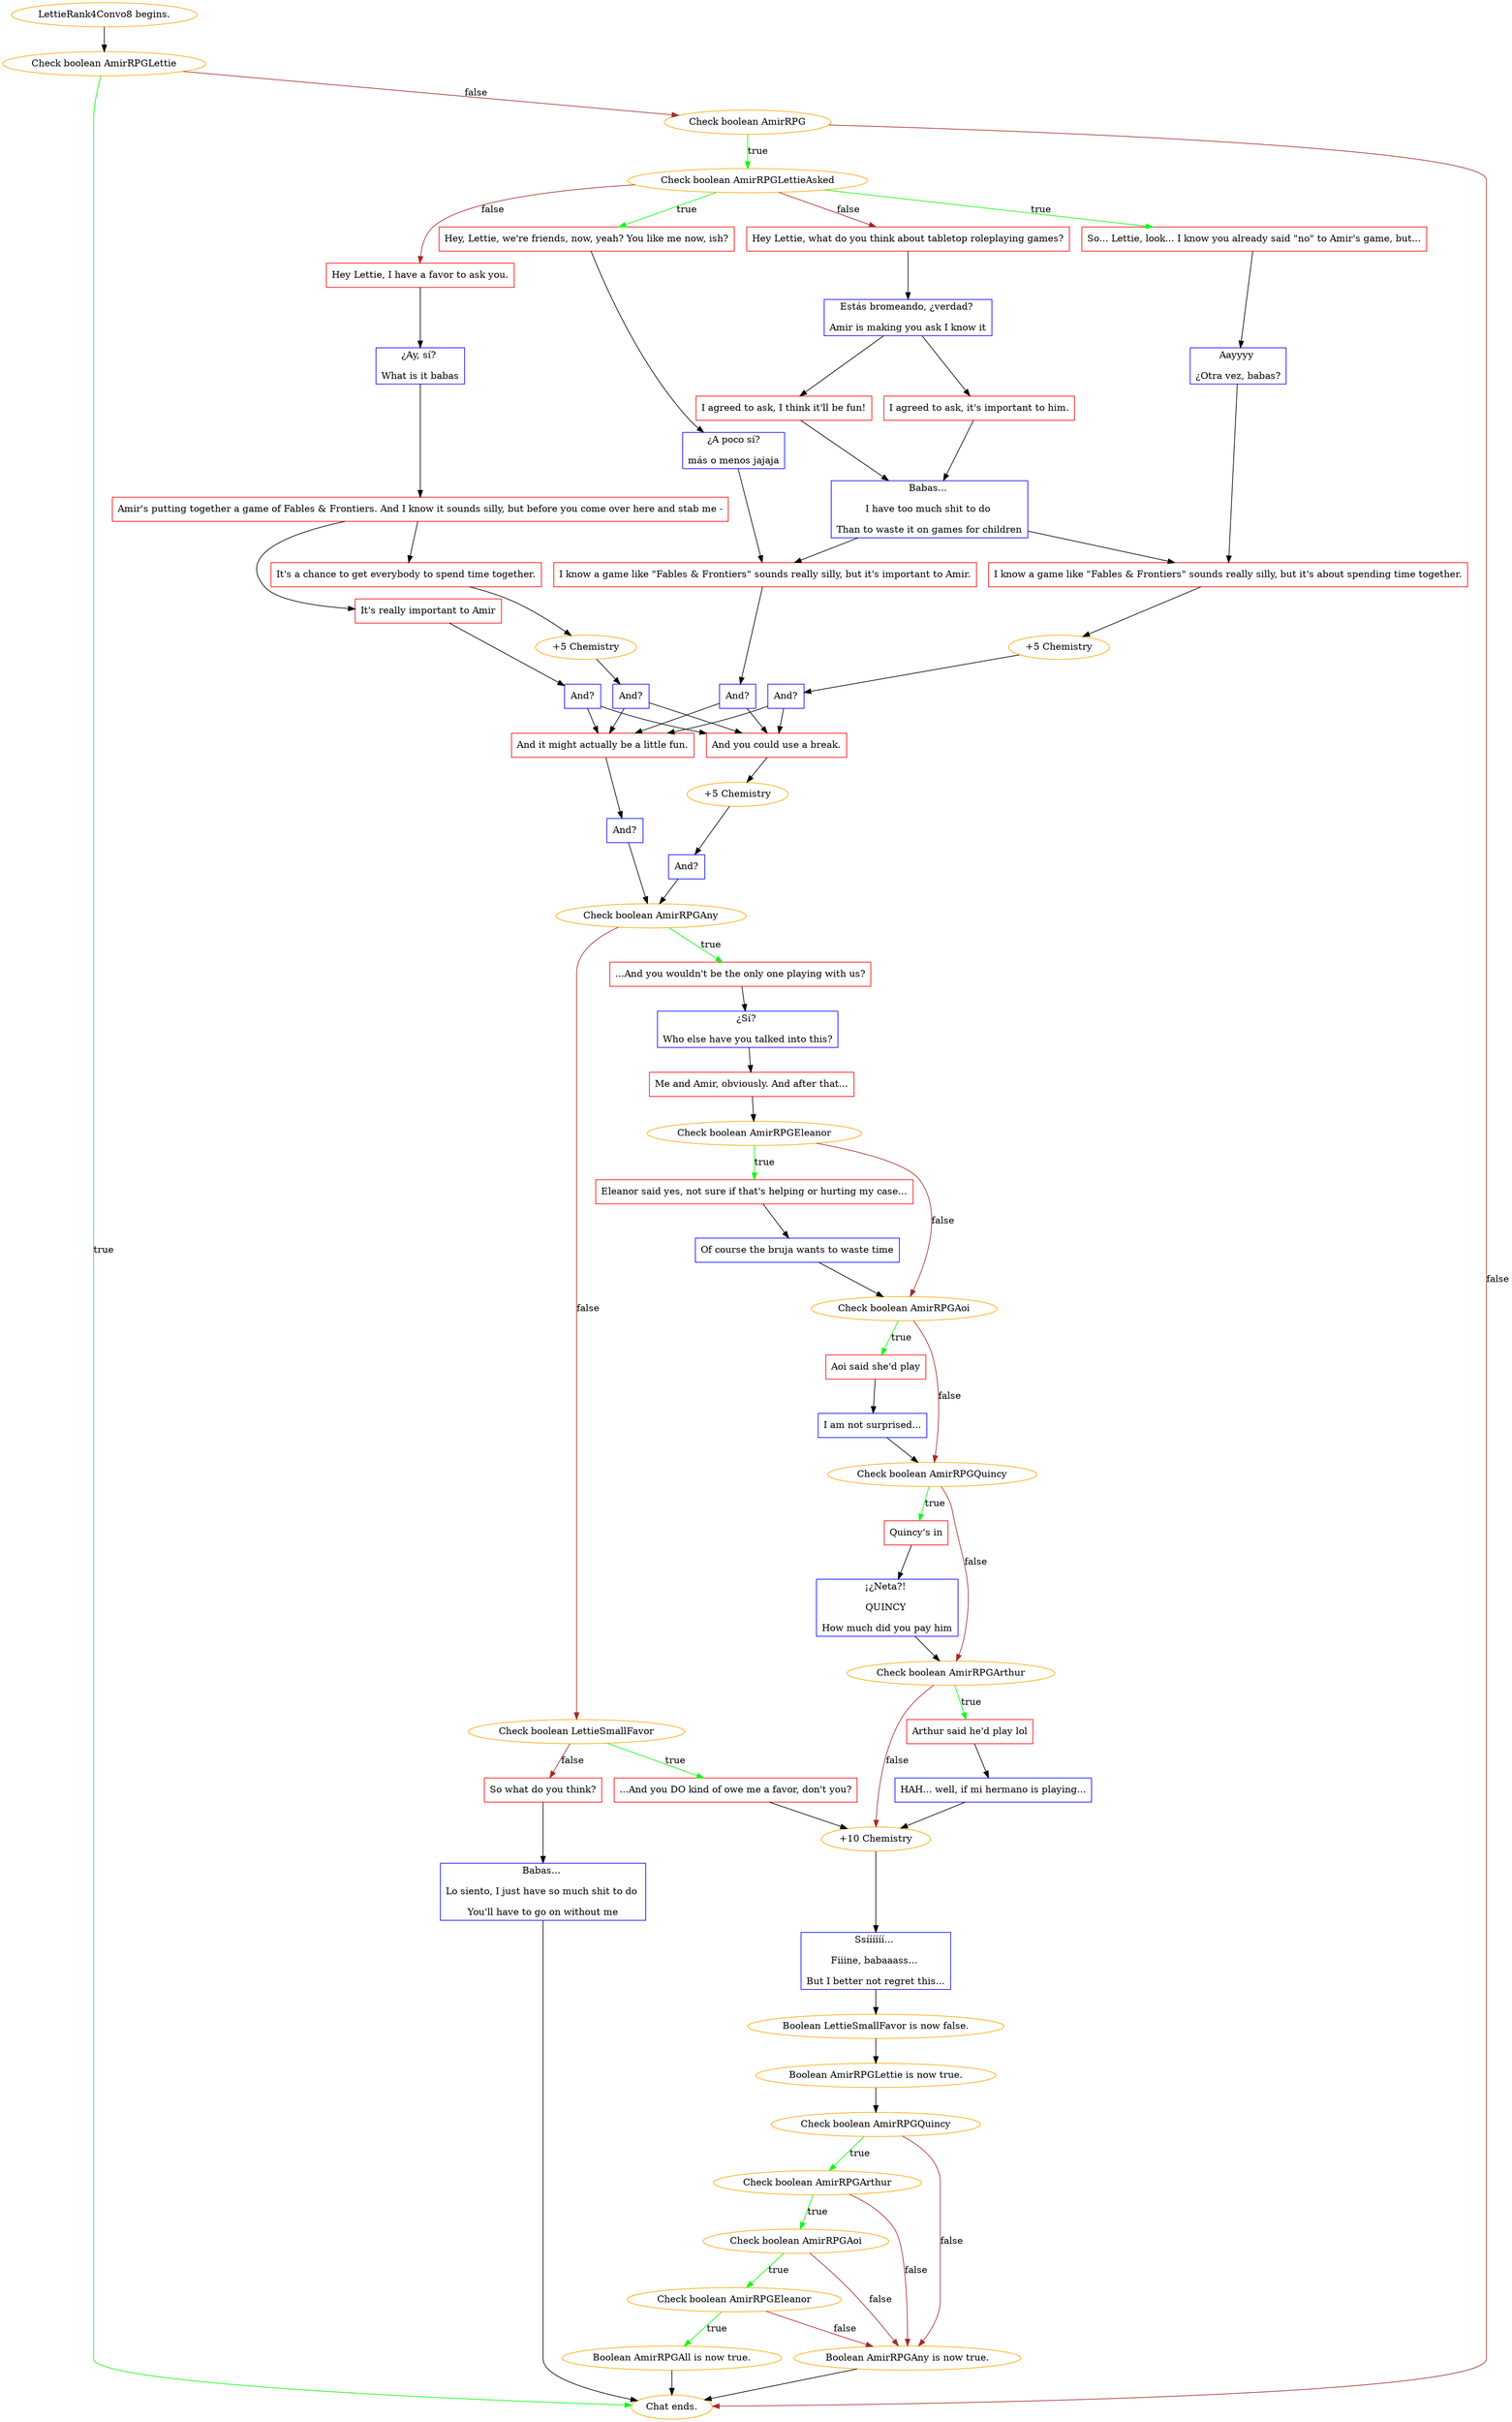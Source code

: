 digraph {
	"LettieRank4Convo8 begins." [color=orange];
		"LettieRank4Convo8 begins." -> 1477;
	1477 [label="Check boolean AmirRPGLettie",color=orange];
		1477 -> "Chat ends." [label=true,color=green];
		1477 -> 1476 [label=false,color=brown];
	"Chat ends." [color=orange];
	1476 [label="Check boolean AmirRPG",color=orange];
		1476 -> 1480 [label=true,color=green];
		1476 -> "Chat ends." [label=false,color=brown];
	1480 [label="Check boolean AmirRPGLettieAsked",color=orange];
		1480 -> 1479 [label=true,color=green];
		1480 -> 1481 [label=true,color=green];
		1480 -> 1482 [label=false,color=brown];
		1480 -> 1483 [label=false,color=brown];
	1479 [label="So... Lettie, look... I know you already said \"no\" to Amir's game, but...",shape=box,color=red];
		1479 -> 1484;
	1481 [label="Hey, Lettie, we're friends, now, yeah? You like me now, ish?",shape=box,color=red];
		1481 -> 1485;
	1482 [label="Hey Lettie, what do you think about tabletop roleplaying games?",shape=box,color=red];
		1482 -> 1486;
	1483 [label="Hey Lettie, I have a favor to ask you.",shape=box,color=red];
		1483 -> 1487;
	1484 [label="Aayyyy 
¿Otra vez, babas?",shape=box,color=blue];
		1484 -> 1495;
	1485 [label="¿A poco sí?
más o menos jajaja",shape=box,color=blue];
		1485 -> 1496;
	1486 [label="Estás bromeando, ¿verdad? 
Amir is making you ask I know it",shape=box,color=blue];
		1486 -> 1488;
		1486 -> 1489;
	1487 [label="¿Ay, sí? 
What is it babas",shape=box,color=blue];
		1487 -> 1491;
	1495 [label="I know a game like \"Fables & Frontiers\" sounds really silly, but it's about spending time together.",shape=box,color=red];
		1495 -> 1497;
	1496 [label="I know a game like \"Fables & Frontiers\" sounds really silly, but it's important to Amir.",shape=box,color=red];
		1496 -> 2453;
	1488 [label="I agreed to ask, I think it'll be fun!",shape=box,color=red];
		1488 -> 1490;
	1489 [label="I agreed to ask, it's important to him.",shape=box,color=red];
		1489 -> 1490;
	1491 [label="Amir's putting together a game of Fables & Frontiers. And I know it sounds silly, but before you come over here and stab me -",shape=box,color=red];
		1491 -> 1492;
		1491 -> 1493;
	1497 [label="+5 Chemistry",color=orange];
		1497 -> 2450;
	2453 [label="And?",shape=box,color=blue];
		2453 -> 1499;
		2453 -> 1498;
	1490 [label="Babas... 
I have too much shit to do 
Than to waste it on games for children",shape=box,color=blue];
		1490 -> 1495;
		1490 -> 1496;
	1492 [label="It's a chance to get everybody to spend time together.",shape=box,color=red];
		1492 -> 1494;
	1493 [label="It's really important to Amir",shape=box,color=red];
		1493 -> 2451;
	2450 [label="And?",shape=box,color=blue];
		2450 -> 1498;
		2450 -> 1499;
	1499 [label="And it might actually be a little fun.",shape=box,color=red];
		1499 -> 2454;
	1498 [label="And you could use a break.",shape=box,color=red];
		1498 -> 208;
	1494 [label="+5 Chemistry",color=orange];
		1494 -> 2449;
	2451 [label="And?",shape=box,color=blue];
		2451 -> 1498;
		2451 -> 1499;
	2454 [label="And?",shape=box,color=blue];
		2454 -> 1500;
	208 [label="+5 Chemistry",color=orange];
		208 -> 2452;
	2449 [label="And?",shape=box,color=blue];
		2449 -> 1498;
		2449 -> 1499;
	1500 [label="Check boolean AmirRPGAny",color=orange];
		1500 -> 1501 [label=true,color=green];
		1500 -> 1502 [label=false,color=brown];
	2452 [label="And?",shape=box,color=blue];
		2452 -> 1500;
	1501 [label="...And you wouldn't be the only one playing with us?",shape=box,color=red];
		1501 -> 1503;
	1502 [label="Check boolean LettieSmallFavor",color=orange];
		1502 -> 1504 [label=true,color=green];
		1502 -> 1505 [label=false,color=brown];
	1503 [label="¿Sí? 
Who else have you talked into this?",shape=box,color=blue];
		1503 -> 1508;
	1504 [label="...And you DO kind of owe me a favor, don't you?",shape=box,color=red];
		1504 -> 209;
	1505 [label="So what do you think?",shape=box,color=red];
		1505 -> 1506;
	1508 [label="Me and Amir, obviously. And after that...",shape=box,color=red];
		1508 -> 1509;
	209 [label="+10 Chemistry",color=orange];
		209 -> 1521;
	1506 [label="Babas... 
Lo siento, I just have so much shit to do 
You'll have to go on without me",shape=box,color=blue];
		1506 -> "Chat ends.";
	1509 [label="Check boolean AmirRPGEleanor",color=orange];
		1509 -> 1513 [label=true,color=green];
		1509 -> 1510 [label=false,color=brown];
	1521 [label="Ssíííííí... 
Fiiine, babaaass... 
But I better not regret this...",shape=box,color=blue];
		1521 -> "/EE/Types/Engine/ResetBooleanDialogueNode:LettieSmallFavor:/EE/Types/Engine/SetBooleanDialogueNode:AmirRPGLettie:1527";
	1513 [label="Eleanor said yes, not sure if that's helping or hurting my case...",shape=box,color=red];
		1513 -> 1517;
	1510 [label="Check boolean AmirRPGAoi",color=orange];
		1510 -> 1514 [label=true,color=green];
		1510 -> 1511 [label=false,color=brown];
	"/EE/Types/Engine/ResetBooleanDialogueNode:LettieSmallFavor:/EE/Types/Engine/SetBooleanDialogueNode:AmirRPGLettie:1527" [label="Boolean LettieSmallFavor is now false.",color=orange];
		"/EE/Types/Engine/ResetBooleanDialogueNode:LettieSmallFavor:/EE/Types/Engine/SetBooleanDialogueNode:AmirRPGLettie:1527" -> "/EE/Types/Engine/SetBooleanDialogueNode:AmirRPGLettie:1527";
	1517 [label="Of course the bruja wants to waste time",shape=box,color=blue];
		1517 -> 1510;
	1514 [label="Aoi said she'd play",shape=box,color=red];
		1514 -> 1518;
	1511 [label="Check boolean AmirRPGQuincy",color=orange];
		1511 -> 1515 [label=true,color=green];
		1511 -> 1512 [label=false,color=brown];
	"/EE/Types/Engine/SetBooleanDialogueNode:AmirRPGLettie:1527" [label="Boolean AmirRPGLettie is now true.",color=orange];
		"/EE/Types/Engine/SetBooleanDialogueNode:AmirRPGLettie:1527" -> 1527;
	1518 [label="I am not surprised...",shape=box,color=blue];
		1518 -> 1511;
	1515 [label="Quincy's in",shape=box,color=red];
		1515 -> 1519;
	1512 [label="Check boolean AmirRPGArthur",color=orange];
		1512 -> 1516 [label=true,color=green];
		1512 -> 209 [label=false,color=brown];
	1527 [label="Check boolean AmirRPGQuincy",color=orange];
		1527 -> 1526 [label=true,color=green];
		1527 -> "/EE/Types/Engine/SetBooleanDialogueNode:AmirRPGAny:Chat ends." [label=false,color=brown];
	1519 [label="¡¿Neta?! 
QUINCY 
How much did you pay him",shape=box,color=blue];
		1519 -> 1512;
	1516 [label="Arthur said he'd play lol",shape=box,color=red];
		1516 -> 1520;
	1526 [label="Check boolean AmirRPGArthur",color=orange];
		1526 -> 1525 [label=true,color=green];
		1526 -> "/EE/Types/Engine/SetBooleanDialogueNode:AmirRPGAny:Chat ends." [label=false,color=brown];
	"/EE/Types/Engine/SetBooleanDialogueNode:AmirRPGAny:Chat ends." [label="Boolean AmirRPGAny is now true.",color=orange];
		"/EE/Types/Engine/SetBooleanDialogueNode:AmirRPGAny:Chat ends." -> "Chat ends.";
	1520 [label="HAH... well, if mi hermano is playing...",shape=box,color=blue];
		1520 -> 209;
	1525 [label="Check boolean AmirRPGAoi",color=orange];
		1525 -> 1524 [label=true,color=green];
		1525 -> "/EE/Types/Engine/SetBooleanDialogueNode:AmirRPGAny:Chat ends." [label=false,color=brown];
	1524 [label="Check boolean AmirRPGEleanor",color=orange];
		1524 -> "/EE/Types/Engine/SetBooleanDialogueNode:AmirRPGAll:Chat ends." [label=true,color=green];
		1524 -> "/EE/Types/Engine/SetBooleanDialogueNode:AmirRPGAny:Chat ends." [label=false,color=brown];
	"/EE/Types/Engine/SetBooleanDialogueNode:AmirRPGAll:Chat ends." [label="Boolean AmirRPGAll is now true.",color=orange];
		"/EE/Types/Engine/SetBooleanDialogueNode:AmirRPGAll:Chat ends." -> "Chat ends.";
}